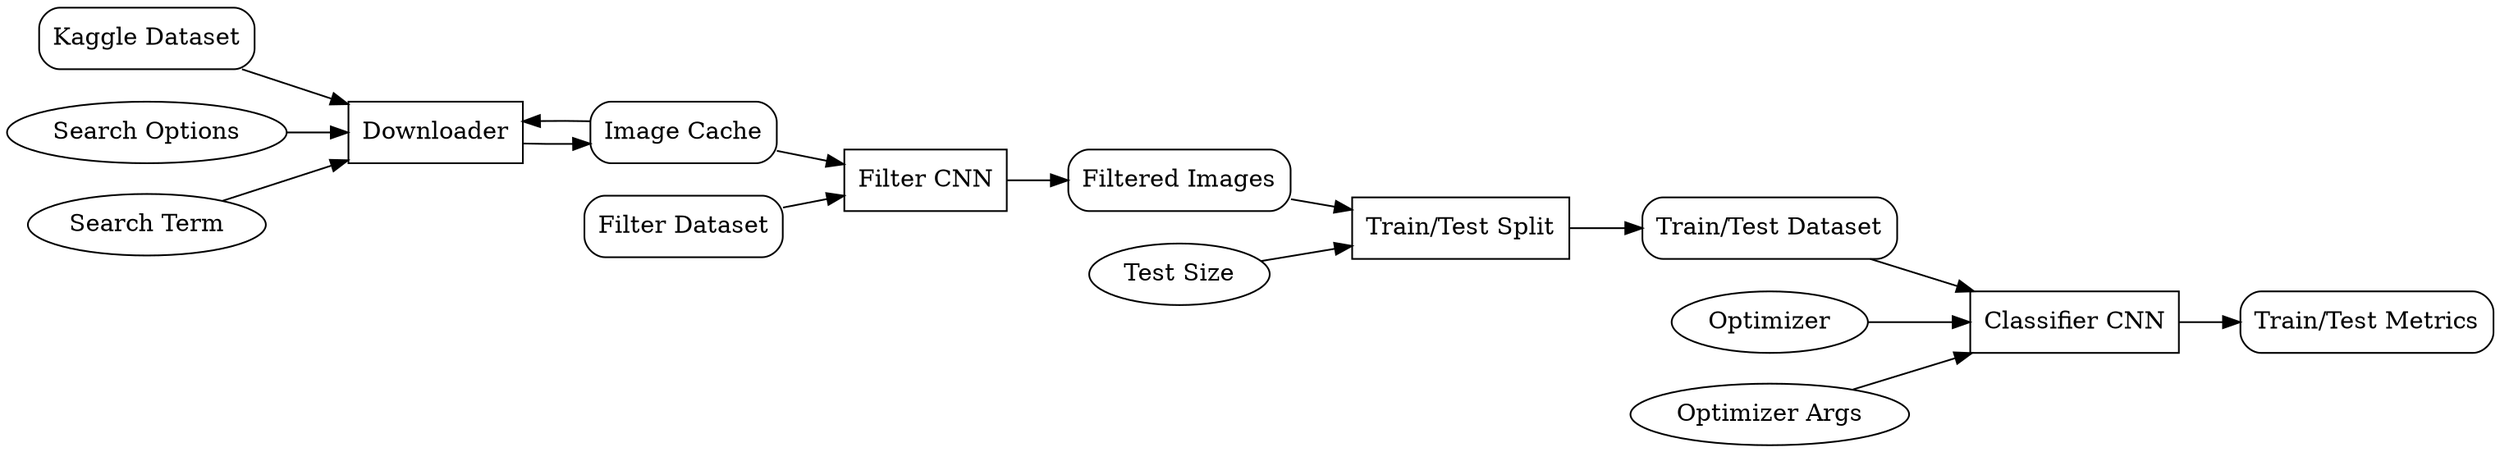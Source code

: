 digraph pipeline {
	rankdir=LR;

	dataset [shape=Mrecord, label="Kaggle Dataset"]
	filter_dataset [shape=Mrecord, label="Filter Dataset"]
	cache [shape=Mrecord, label="Image Cache"]
	filter_imgs [shape=Mrecord, label="Filtered Images"]
	split_dataset [shape=Mrecord, label="Train/Test Dataset"]
	metrics [shape=Mrecord, label="Train/Test Metrics"]

	searchopts [shape=ellipse, label="Search Options"]
	searchterm [shape=ellipse, label="Search Term"]
	optimizer [shape=ellipse, label="Optimizer"]
	optimizer_args [shape=ellipse, label="Optimizer Args"]
	test_size [shape=ellipse, label="Test Size"]

	downloader [shape=box, label="Downloader"]
	filter [shape=box, label="Filter CNN"]
	classifier [shape=box, label="Classifier CNN"]
	split [shape=box, label="Train/Test Split"]


	dataset -> downloader;
	searchopts -> downloader;
	searchterm -> downloader;

	downloader -> cache;
	cache -> downloader;

	cache -> filter;
	filter_dataset -> filter
	filter -> filter_imgs;

	filter_imgs -> split;
	test_size -> split;
	split -> split_dataset;

	split_dataset -> classifier;
	optimizer -> classifier;
	optimizer_args -> classifier;
	classifier -> metrics;
}
